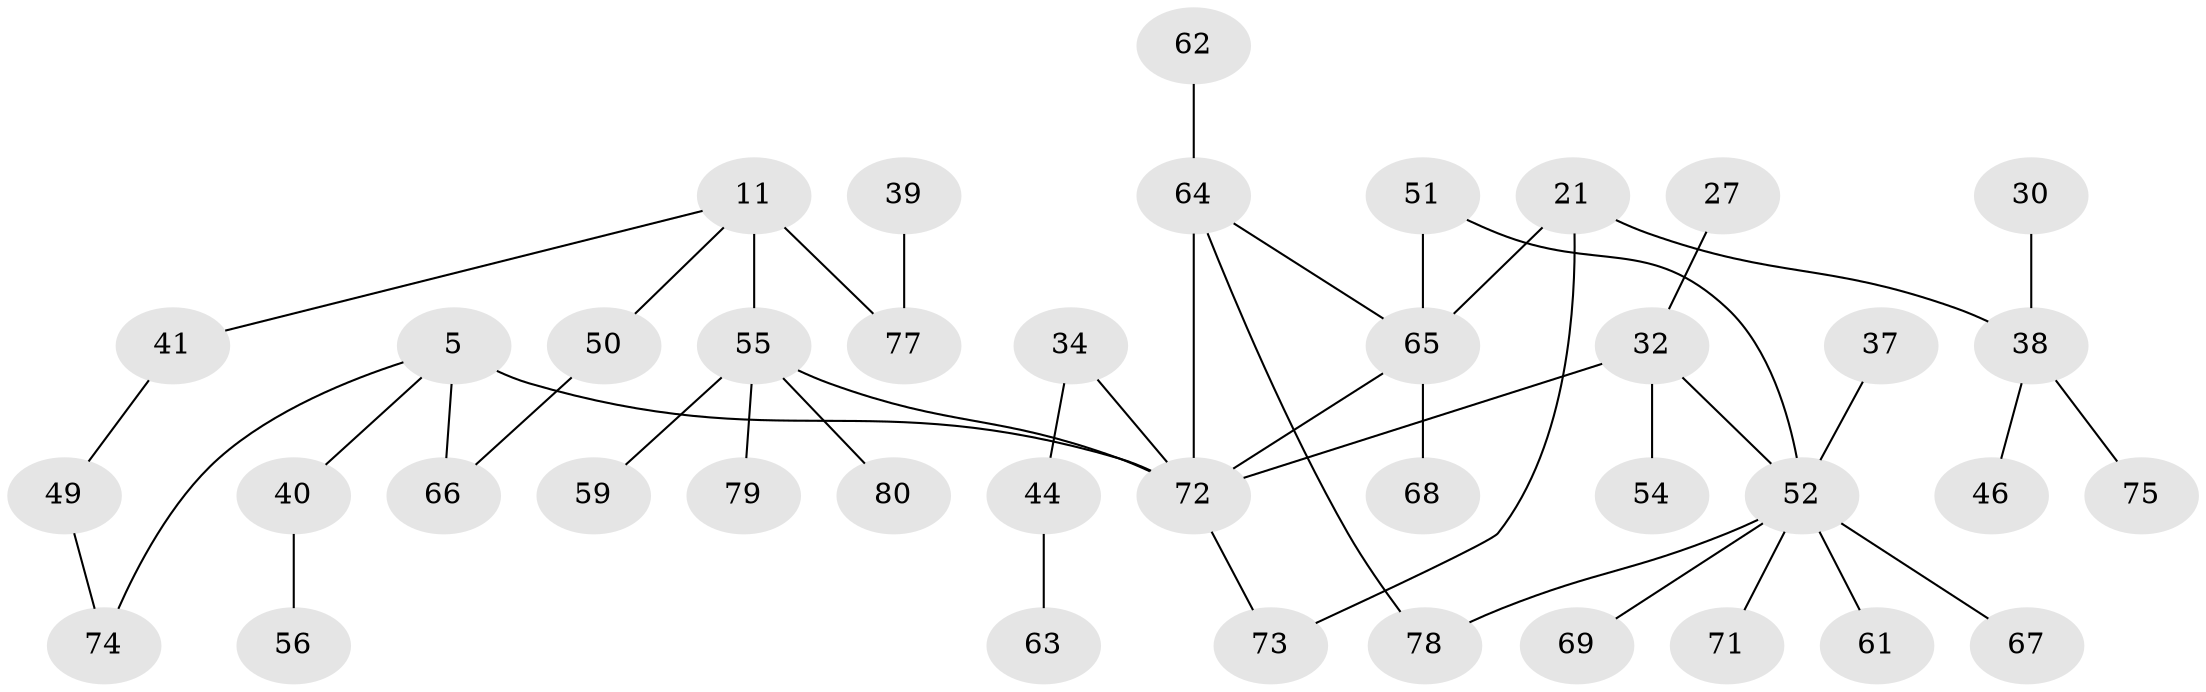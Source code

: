 // original degree distribution, {3: 0.2375, 8: 0.0125, 7: 0.0125, 4: 0.0875, 5: 0.0375, 1: 0.2875, 2: 0.325}
// Generated by graph-tools (version 1.1) at 2025/41/03/09/25 04:41:43]
// undirected, 40 vertices, 45 edges
graph export_dot {
graph [start="1"]
  node [color=gray90,style=filled];
  5 [super="+3"];
  11 [super="+9"];
  21 [super="+16"];
  27;
  30;
  32 [super="+20+15"];
  34;
  37;
  38 [super="+29"];
  39;
  40;
  41 [super="+12"];
  44;
  46;
  49;
  50;
  51;
  52 [super="+23+25"];
  54;
  55 [super="+6"];
  56;
  59;
  61;
  62;
  63;
  64 [super="+57+58"];
  65 [super="+24+43"];
  66;
  67;
  68;
  69;
  71;
  72 [super="+47+26+35+53+70+60"];
  73;
  74;
  75;
  77 [super="+13+76"];
  78;
  79;
  80 [super="+17+28"];
  5 -- 40;
  5 -- 66;
  5 -- 74;
  5 -- 72 [weight=5];
  11 -- 50;
  11 -- 55;
  11 -- 77 [weight=2];
  11 -- 41;
  21 -- 38 [weight=2];
  21 -- 73;
  21 -- 65;
  27 -- 32;
  30 -- 38;
  32 -- 52 [weight=2];
  32 -- 54;
  32 -- 72 [weight=2];
  34 -- 44;
  34 -- 72;
  37 -- 52;
  38 -- 75;
  38 -- 46;
  39 -- 77;
  40 -- 56;
  41 -- 49;
  44 -- 63;
  49 -- 74;
  50 -- 66;
  51 -- 52;
  51 -- 65;
  52 -- 61;
  52 -- 67;
  52 -- 69;
  52 -- 78;
  52 -- 71;
  55 -- 59;
  55 -- 79;
  55 -- 80;
  55 -- 72;
  62 -- 64;
  64 -- 78;
  64 -- 72 [weight=3];
  64 -- 65;
  65 -- 68;
  65 -- 72;
  72 -- 73;
}

